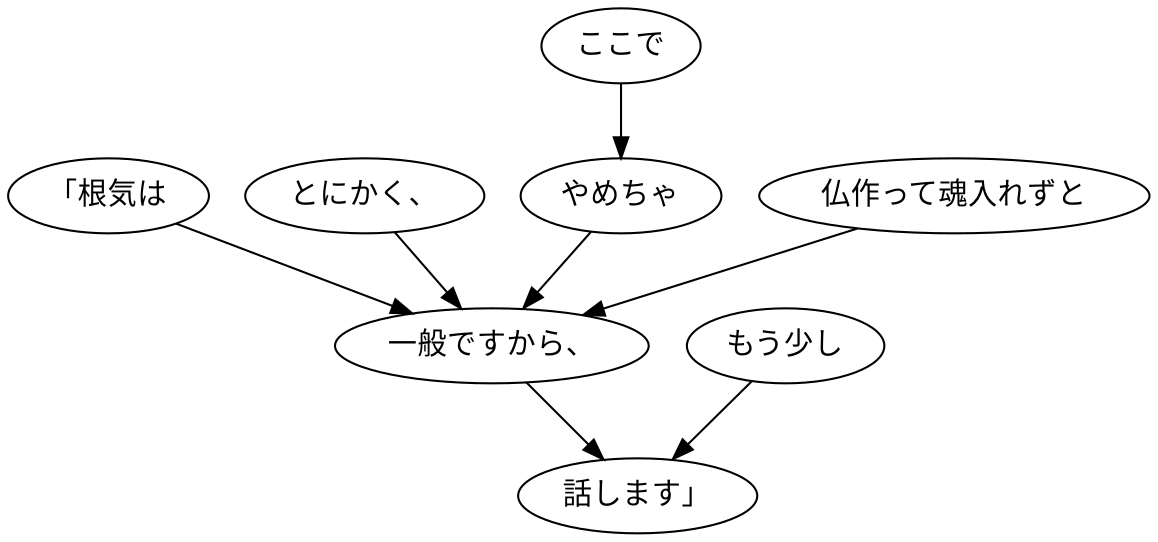 digraph graph8133 {
	node0 [label="「根気は"];
	node1 [label="とにかく、"];
	node2 [label="ここで"];
	node3 [label="やめちゃ"];
	node4 [label="仏作って魂入れずと"];
	node5 [label="一般ですから、"];
	node6 [label="もう少し"];
	node7 [label="話します」"];
	node0 -> node5;
	node1 -> node5;
	node2 -> node3;
	node3 -> node5;
	node4 -> node5;
	node5 -> node7;
	node6 -> node7;
}
